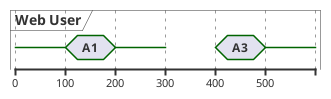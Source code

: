@startuml

concise "Web User" as WU

@0
WU is {-}

@100
WU is A1

@200
WU is {-}

@300
WU is {hidden}

@400
WU is A3

@500
WU is {-}

@enduml
